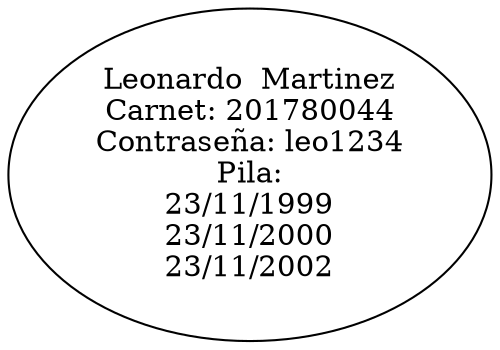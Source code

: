 digraph G {
node201780044[label="Leonardo  Martinez
Carnet: 201780044
Contraseña: leo1234
Pila:
23/11/1999
23/11/2000
23/11/2002"]

}